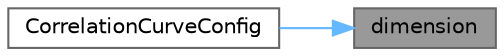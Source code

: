 digraph "dimension"
{
 // INTERACTIVE_SVG=YES
 // LATEX_PDF_SIZE
  bgcolor="transparent";
  edge [fontname=Helvetica,fontsize=10,labelfontname=Helvetica,labelfontsize=10];
  node [fontname=Helvetica,fontsize=10,shape=box,height=0.2,width=0.4];
  rankdir="RL";
  Node1 [label="dimension",height=0.2,width=0.4,color="gray40", fillcolor="grey60", style="filled", fontcolor="black",tooltip=" "];
  Node1 -> Node2 [dir="back",color="steelblue1",style="solid"];
  Node2 [label="CorrelationCurveConfig",height=0.2,width=0.4,color="grey40", fillcolor="white", style="filled",URL="$classore_1_1data_1_1_correlation_curve_config.html#acbe3f2b81ac1dce78e4e8185b206c723",tooltip="Detailed constructor."];
}
